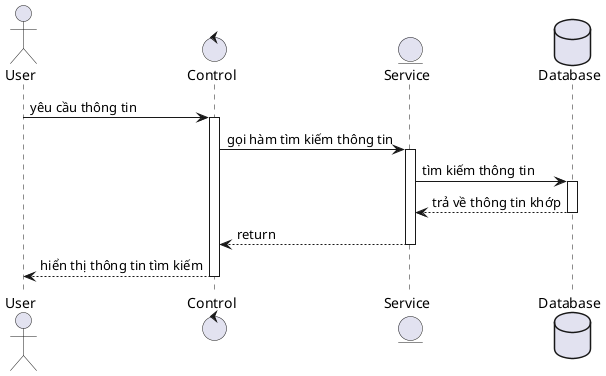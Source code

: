 @startuml si

actor       User    as A
control     Control     as C
entity      Service     as S
database    Database    as D

A -> C : yêu cầu thông tin
activate C
C -> S : gọi hàm tìm kiếm thông tin
activate S
S -> D : tìm kiếm thông tin
activate D
D --> S : trả về thông tin khớp
deactivate D
S --> C : return
deactivate S
C --> A : hiển thị thông tin tìm kiếm
deactivate C

@enduml

